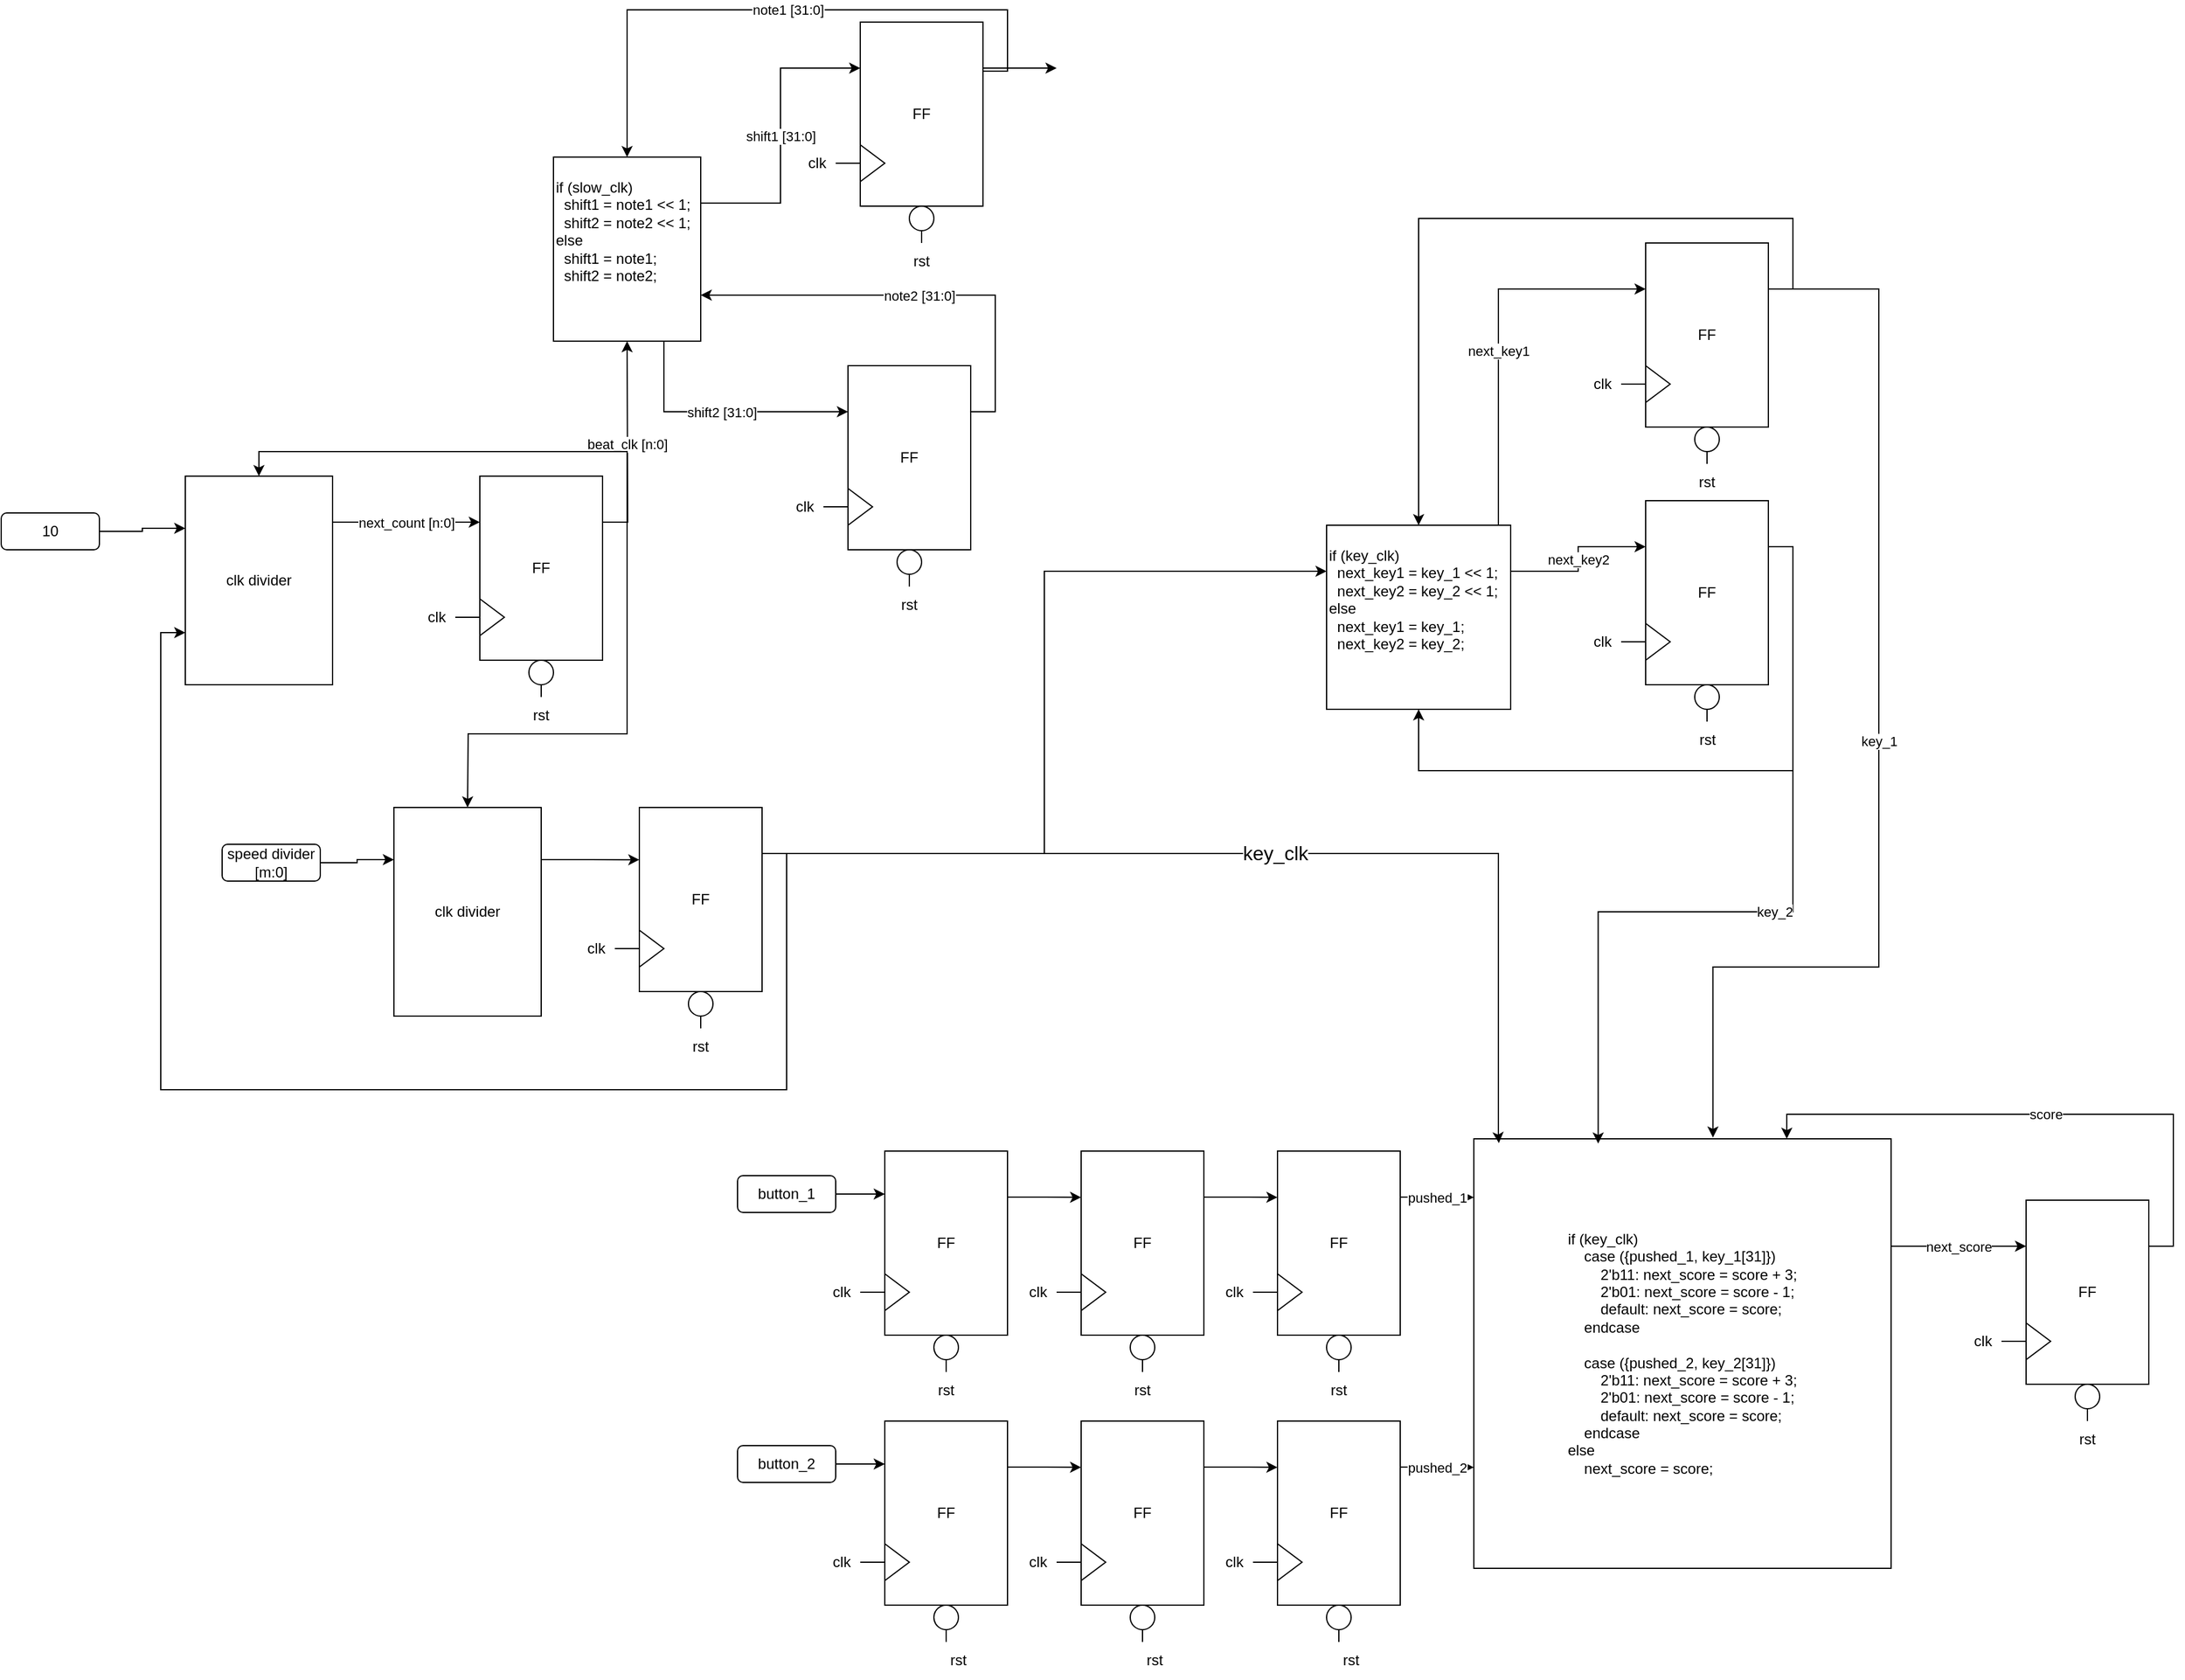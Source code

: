 <mxfile version="21.4.0" type="github">
  <diagram name="Page-1" id="1S8q2XNDmcsXaV_S7nfN">
    <mxGraphModel dx="1984" dy="691" grid="1" gridSize="10" guides="1" tooltips="1" connect="1" arrows="1" fold="1" page="1" pageScale="1" pageWidth="850" pageHeight="1100" math="0" shadow="0">
      <root>
        <mxCell id="0" />
        <mxCell id="1" parent="0" />
        <mxCell id="_48ezdWUlMI7r6iwSk9w-1" value="" style="group" parent="1" connectable="0" vertex="1">
          <mxGeometry x="570" y="100" width="150" height="210" as="geometry" />
        </mxCell>
        <mxCell id="_48ezdWUlMI7r6iwSk9w-2" style="edgeStyle=orthogonalEdgeStyle;rounded=0;orthogonalLoop=1;jettySize=auto;html=1;exitX=1;exitY=0.25;exitDx=0;exitDy=0;" parent="_48ezdWUlMI7r6iwSk9w-1" source="_48ezdWUlMI7r6iwSk9w-3" edge="1">
          <mxGeometry relative="1" as="geometry">
            <mxPoint x="210.0" y="37.538" as="targetPoint" />
          </mxGeometry>
        </mxCell>
        <mxCell id="_48ezdWUlMI7r6iwSk9w-3" value="FF" style="rounded=0;whiteSpace=wrap;html=1;" parent="_48ezdWUlMI7r6iwSk9w-1" vertex="1">
          <mxGeometry x="50" width="100" height="150" as="geometry" />
        </mxCell>
        <mxCell id="_48ezdWUlMI7r6iwSk9w-4" value="" style="triangle;whiteSpace=wrap;html=1;" parent="_48ezdWUlMI7r6iwSk9w-1" vertex="1">
          <mxGeometry x="50" y="100" width="20" height="30" as="geometry" />
        </mxCell>
        <mxCell id="_48ezdWUlMI7r6iwSk9w-5" value="" style="ellipse;whiteSpace=wrap;html=1;aspect=fixed;" parent="_48ezdWUlMI7r6iwSk9w-1" vertex="1">
          <mxGeometry x="90" y="150" width="20" height="20" as="geometry" />
        </mxCell>
        <mxCell id="_48ezdWUlMI7r6iwSk9w-6" value="" style="endArrow=none;html=1;rounded=0;exitX=0;exitY=0.5;exitDx=0;exitDy=0;" parent="_48ezdWUlMI7r6iwSk9w-1" source="_48ezdWUlMI7r6iwSk9w-4" edge="1">
          <mxGeometry width="50" height="50" relative="1" as="geometry">
            <mxPoint x="60" y="140" as="sourcePoint" />
            <mxPoint x="30" y="115" as="targetPoint" />
          </mxGeometry>
        </mxCell>
        <mxCell id="_48ezdWUlMI7r6iwSk9w-7" value="clk" style="text;html=1;strokeColor=none;fillColor=none;align=center;verticalAlign=middle;whiteSpace=wrap;rounded=0;" parent="_48ezdWUlMI7r6iwSk9w-1" vertex="1">
          <mxGeometry y="100" width="30" height="30" as="geometry" />
        </mxCell>
        <mxCell id="_48ezdWUlMI7r6iwSk9w-8" value="rst" style="text;html=1;strokeColor=none;fillColor=none;align=center;verticalAlign=middle;whiteSpace=wrap;rounded=0;" parent="_48ezdWUlMI7r6iwSk9w-1" vertex="1">
          <mxGeometry x="85" y="180" width="30" height="30" as="geometry" />
        </mxCell>
        <mxCell id="_48ezdWUlMI7r6iwSk9w-9" value="" style="endArrow=none;html=1;rounded=0;exitX=0.5;exitY=0;exitDx=0;exitDy=0;entryX=0.5;entryY=1;entryDx=0;entryDy=0;" parent="_48ezdWUlMI7r6iwSk9w-1" source="_48ezdWUlMI7r6iwSk9w-8" target="_48ezdWUlMI7r6iwSk9w-5" edge="1">
          <mxGeometry width="50" height="50" relative="1" as="geometry">
            <mxPoint x="60" y="140" as="sourcePoint" />
            <mxPoint x="110" y="90" as="targetPoint" />
          </mxGeometry>
        </mxCell>
        <mxCell id="_48ezdWUlMI7r6iwSk9w-10" value="next_count [n:0]" style="edgeStyle=orthogonalEdgeStyle;rounded=0;orthogonalLoop=1;jettySize=auto;html=1;entryX=0;entryY=0.25;entryDx=0;entryDy=0;" parent="1" source="_48ezdWUlMI7r6iwSk9w-11" target="_48ezdWUlMI7r6iwSk9w-14" edge="1">
          <mxGeometry relative="1" as="geometry">
            <Array as="points">
              <mxPoint x="250" y="508" />
            </Array>
          </mxGeometry>
        </mxCell>
        <mxCell id="_48ezdWUlMI7r6iwSk9w-11" value="clk divider" style="rounded=0;whiteSpace=wrap;html=1;" parent="1" vertex="1">
          <mxGeometry x="70" y="470" width="120" height="170" as="geometry" />
        </mxCell>
        <mxCell id="_48ezdWUlMI7r6iwSk9w-12" value="" style="group" parent="1" connectable="0" vertex="1">
          <mxGeometry x="260" y="470" width="150" height="210" as="geometry" />
        </mxCell>
        <mxCell id="_48ezdWUlMI7r6iwSk9w-13" value="beat_clk [n:0]" style="edgeStyle=orthogonalEdgeStyle;rounded=0;orthogonalLoop=1;jettySize=auto;html=1;exitX=1;exitY=0.25;exitDx=0;exitDy=0;" parent="_48ezdWUlMI7r6iwSk9w-12" source="_48ezdWUlMI7r6iwSk9w-14" edge="1">
          <mxGeometry relative="1" as="geometry">
            <mxPoint x="170" y="-110" as="targetPoint" />
          </mxGeometry>
        </mxCell>
        <mxCell id="7CatKWjEML8j9O0Hms15-1" style="edgeStyle=orthogonalEdgeStyle;rounded=0;hachureGap=4;orthogonalLoop=1;jettySize=auto;html=1;exitX=1;exitY=0.25;exitDx=0;exitDy=0;fontFamily=Architects Daughter;fontSource=https%3A%2F%2Ffonts.googleapis.com%2Fcss%3Ffamily%3DArchitects%2BDaughter;fontSize=16;" edge="1" parent="_48ezdWUlMI7r6iwSk9w-12" source="_48ezdWUlMI7r6iwSk9w-14">
          <mxGeometry relative="1" as="geometry">
            <mxPoint x="40" y="270" as="targetPoint" />
          </mxGeometry>
        </mxCell>
        <mxCell id="_48ezdWUlMI7r6iwSk9w-14" value="FF" style="rounded=0;whiteSpace=wrap;html=1;" parent="_48ezdWUlMI7r6iwSk9w-12" vertex="1">
          <mxGeometry x="50" width="100" height="150" as="geometry" />
        </mxCell>
        <mxCell id="_48ezdWUlMI7r6iwSk9w-15" value="" style="triangle;whiteSpace=wrap;html=1;" parent="_48ezdWUlMI7r6iwSk9w-12" vertex="1">
          <mxGeometry x="50" y="100" width="20" height="30" as="geometry" />
        </mxCell>
        <mxCell id="_48ezdWUlMI7r6iwSk9w-16" value="" style="ellipse;whiteSpace=wrap;html=1;aspect=fixed;" parent="_48ezdWUlMI7r6iwSk9w-12" vertex="1">
          <mxGeometry x="90" y="150" width="20" height="20" as="geometry" />
        </mxCell>
        <mxCell id="_48ezdWUlMI7r6iwSk9w-17" value="" style="endArrow=none;html=1;rounded=0;exitX=0;exitY=0.5;exitDx=0;exitDy=0;" parent="_48ezdWUlMI7r6iwSk9w-12" source="_48ezdWUlMI7r6iwSk9w-15" edge="1">
          <mxGeometry width="50" height="50" relative="1" as="geometry">
            <mxPoint x="60" y="140" as="sourcePoint" />
            <mxPoint x="30" y="115" as="targetPoint" />
          </mxGeometry>
        </mxCell>
        <mxCell id="_48ezdWUlMI7r6iwSk9w-18" value="clk" style="text;html=1;strokeColor=none;fillColor=none;align=center;verticalAlign=middle;whiteSpace=wrap;rounded=0;" parent="_48ezdWUlMI7r6iwSk9w-12" vertex="1">
          <mxGeometry y="100" width="30" height="30" as="geometry" />
        </mxCell>
        <mxCell id="_48ezdWUlMI7r6iwSk9w-19" value="rst" style="text;html=1;strokeColor=none;fillColor=none;align=center;verticalAlign=middle;whiteSpace=wrap;rounded=0;" parent="_48ezdWUlMI7r6iwSk9w-12" vertex="1">
          <mxGeometry x="85" y="180" width="30" height="30" as="geometry" />
        </mxCell>
        <mxCell id="_48ezdWUlMI7r6iwSk9w-20" value="" style="endArrow=none;html=1;rounded=0;exitX=0.5;exitY=0;exitDx=0;exitDy=0;entryX=0.5;entryY=1;entryDx=0;entryDy=0;" parent="_48ezdWUlMI7r6iwSk9w-12" source="_48ezdWUlMI7r6iwSk9w-19" target="_48ezdWUlMI7r6iwSk9w-16" edge="1">
          <mxGeometry width="50" height="50" relative="1" as="geometry">
            <mxPoint x="60" y="140" as="sourcePoint" />
            <mxPoint x="110" y="90" as="targetPoint" />
          </mxGeometry>
        </mxCell>
        <mxCell id="_48ezdWUlMI7r6iwSk9w-21" style="edgeStyle=orthogonalEdgeStyle;rounded=0;orthogonalLoop=1;jettySize=auto;html=1;entryX=0;entryY=0.25;entryDx=0;entryDy=0;" parent="1" source="_48ezdWUlMI7r6iwSk9w-22" target="7CatKWjEML8j9O0Hms15-13" edge="1">
          <mxGeometry relative="1" as="geometry" />
        </mxCell>
        <mxCell id="_48ezdWUlMI7r6iwSk9w-22" value="speed divider [m:0]" style="text;html=1;strokeColor=default;fillColor=none;align=center;verticalAlign=middle;whiteSpace=wrap;rounded=1;" parent="1" vertex="1">
          <mxGeometry x="100" y="770" width="80" height="30" as="geometry" />
        </mxCell>
        <mxCell id="_48ezdWUlMI7r6iwSk9w-23" style="edgeStyle=orthogonalEdgeStyle;rounded=0;orthogonalLoop=1;jettySize=auto;html=1;exitX=1;exitY=0.25;exitDx=0;exitDy=0;entryX=0.5;entryY=0;entryDx=0;entryDy=0;" parent="1" source="_48ezdWUlMI7r6iwSk9w-14" target="_48ezdWUlMI7r6iwSk9w-11" edge="1">
          <mxGeometry relative="1" as="geometry">
            <Array as="points">
              <mxPoint x="430" y="508" />
              <mxPoint x="430" y="450" />
              <mxPoint x="130" y="450" />
            </Array>
          </mxGeometry>
        </mxCell>
        <mxCell id="_48ezdWUlMI7r6iwSk9w-24" value="shift2 [31:0]" style="edgeStyle=orthogonalEdgeStyle;rounded=0;orthogonalLoop=1;jettySize=auto;html=1;exitX=0.75;exitY=1;exitDx=0;exitDy=0;entryX=0;entryY=0.25;entryDx=0;entryDy=0;" parent="1" source="_48ezdWUlMI7r6iwSk9w-26" target="_48ezdWUlMI7r6iwSk9w-29" edge="1">
          <mxGeometry relative="1" as="geometry" />
        </mxCell>
        <mxCell id="_48ezdWUlMI7r6iwSk9w-25" value="shift1 [31:0]" style="edgeStyle=orthogonalEdgeStyle;rounded=0;orthogonalLoop=1;jettySize=auto;html=1;exitX=1;exitY=0.25;exitDx=0;exitDy=0;entryX=0;entryY=0.25;entryDx=0;entryDy=0;" parent="1" source="_48ezdWUlMI7r6iwSk9w-26" target="_48ezdWUlMI7r6iwSk9w-3" edge="1">
          <mxGeometry relative="1" as="geometry" />
        </mxCell>
        <mxCell id="_48ezdWUlMI7r6iwSk9w-26" value="&lt;div align=&quot;left&quot;&gt;if (slow_clk)&lt;/div&gt;&lt;div align=&quot;left&quot;&gt;&amp;nbsp; shift1 = note1 &amp;lt;&amp;lt; 1;&lt;/div&gt;&lt;div align=&quot;left&quot;&gt;&amp;nbsp; shift2 = note2 &amp;lt;&amp;lt; 1;&lt;/div&gt;&lt;div align=&quot;left&quot;&gt;else&lt;/div&gt;&lt;div align=&quot;left&quot;&gt;&amp;nbsp; shift1 = note1;&lt;/div&gt;&lt;div align=&quot;left&quot;&gt;&amp;nbsp; shift2 = note2;&lt;br&gt;&lt;/div&gt;&lt;div align=&quot;left&quot;&gt;&lt;br&gt;&lt;/div&gt;&lt;div align=&quot;left&quot;&gt;&lt;br&gt;&lt;/div&gt;" style="rounded=0;whiteSpace=wrap;html=1;align=left;" parent="1" vertex="1">
          <mxGeometry x="370" y="210" width="120" height="150" as="geometry" />
        </mxCell>
        <mxCell id="_48ezdWUlMI7r6iwSk9w-27" value="" style="group" parent="1" connectable="0" vertex="1">
          <mxGeometry x="560" y="380" width="150" height="210" as="geometry" />
        </mxCell>
        <mxCell id="_48ezdWUlMI7r6iwSk9w-29" value="FF" style="rounded=0;whiteSpace=wrap;html=1;" parent="_48ezdWUlMI7r6iwSk9w-27" vertex="1">
          <mxGeometry x="50" width="100" height="150" as="geometry" />
        </mxCell>
        <mxCell id="_48ezdWUlMI7r6iwSk9w-30" value="" style="triangle;whiteSpace=wrap;html=1;" parent="_48ezdWUlMI7r6iwSk9w-27" vertex="1">
          <mxGeometry x="50" y="100" width="20" height="30" as="geometry" />
        </mxCell>
        <mxCell id="_48ezdWUlMI7r6iwSk9w-32" value="" style="endArrow=none;html=1;rounded=0;exitX=0;exitY=0.5;exitDx=0;exitDy=0;" parent="_48ezdWUlMI7r6iwSk9w-27" source="_48ezdWUlMI7r6iwSk9w-30" edge="1">
          <mxGeometry width="50" height="50" relative="1" as="geometry">
            <mxPoint x="60" y="140" as="sourcePoint" />
            <mxPoint x="30" y="115" as="targetPoint" />
          </mxGeometry>
        </mxCell>
        <mxCell id="_48ezdWUlMI7r6iwSk9w-33" value="clk" style="text;html=1;strokeColor=none;fillColor=none;align=center;verticalAlign=middle;whiteSpace=wrap;rounded=0;" parent="_48ezdWUlMI7r6iwSk9w-27" vertex="1">
          <mxGeometry y="100" width="30" height="30" as="geometry" />
        </mxCell>
        <mxCell id="_48ezdWUlMI7r6iwSk9w-34" value="rst" style="text;html=1;strokeColor=none;fillColor=none;align=center;verticalAlign=middle;whiteSpace=wrap;rounded=0;" parent="_48ezdWUlMI7r6iwSk9w-27" vertex="1">
          <mxGeometry x="85" y="180" width="30" height="30" as="geometry" />
        </mxCell>
        <mxCell id="_48ezdWUlMI7r6iwSk9w-31" value="" style="ellipse;whiteSpace=wrap;html=1;aspect=fixed;" parent="_48ezdWUlMI7r6iwSk9w-27" vertex="1">
          <mxGeometry x="90" y="150" width="20" height="20" as="geometry" />
        </mxCell>
        <mxCell id="_48ezdWUlMI7r6iwSk9w-35" value="" style="endArrow=none;html=1;rounded=0;exitX=0.5;exitY=0;exitDx=0;exitDy=0;entryX=0.5;entryY=1;entryDx=0;entryDy=0;" parent="_48ezdWUlMI7r6iwSk9w-27" target="_48ezdWUlMI7r6iwSk9w-31" edge="1">
          <mxGeometry width="50" height="50" relative="1" as="geometry">
            <mxPoint x="100" y="180" as="sourcePoint" />
            <mxPoint x="110" y="90" as="targetPoint" />
          </mxGeometry>
        </mxCell>
        <mxCell id="_48ezdWUlMI7r6iwSk9w-36" value="note2 [31:0]" style="edgeStyle=orthogonalEdgeStyle;rounded=0;orthogonalLoop=1;jettySize=auto;html=1;exitX=1;exitY=0.25;exitDx=0;exitDy=0;entryX=1;entryY=0.75;entryDx=0;entryDy=0;" parent="1" source="_48ezdWUlMI7r6iwSk9w-29" target="_48ezdWUlMI7r6iwSk9w-26" edge="1">
          <mxGeometry relative="1" as="geometry">
            <Array as="points">
              <mxPoint x="730" y="418" />
              <mxPoint x="730" y="322" />
            </Array>
          </mxGeometry>
        </mxCell>
        <mxCell id="_48ezdWUlMI7r6iwSk9w-37" value="note1 [31:0]" style="edgeStyle=orthogonalEdgeStyle;rounded=0;orthogonalLoop=1;jettySize=auto;html=1;exitX=1;exitY=0.25;exitDx=0;exitDy=0;entryX=0.5;entryY=0;entryDx=0;entryDy=0;" parent="1" source="_48ezdWUlMI7r6iwSk9w-3" target="_48ezdWUlMI7r6iwSk9w-26" edge="1">
          <mxGeometry relative="1" as="geometry">
            <Array as="points">
              <mxPoint x="720" y="140" />
              <mxPoint x="740" y="140" />
              <mxPoint x="740" y="90" />
              <mxPoint x="430" y="90" />
            </Array>
          </mxGeometry>
        </mxCell>
        <mxCell id="7CatKWjEML8j9O0Hms15-3" value="" style="group" connectable="0" vertex="1" parent="1">
          <mxGeometry x="390" y="740" width="150" height="210" as="geometry" />
        </mxCell>
        <mxCell id="7CatKWjEML8j9O0Hms15-6" value="FF" style="rounded=0;whiteSpace=wrap;html=1;" vertex="1" parent="7CatKWjEML8j9O0Hms15-3">
          <mxGeometry x="50" width="100" height="150" as="geometry" />
        </mxCell>
        <mxCell id="7CatKWjEML8j9O0Hms15-7" value="" style="triangle;whiteSpace=wrap;html=1;" vertex="1" parent="7CatKWjEML8j9O0Hms15-3">
          <mxGeometry x="50" y="100" width="20" height="30" as="geometry" />
        </mxCell>
        <mxCell id="7CatKWjEML8j9O0Hms15-8" value="" style="ellipse;whiteSpace=wrap;html=1;aspect=fixed;" vertex="1" parent="7CatKWjEML8j9O0Hms15-3">
          <mxGeometry x="90" y="150" width="20" height="20" as="geometry" />
        </mxCell>
        <mxCell id="7CatKWjEML8j9O0Hms15-9" value="" style="endArrow=none;html=1;rounded=0;exitX=0;exitY=0.5;exitDx=0;exitDy=0;" edge="1" parent="7CatKWjEML8j9O0Hms15-3" source="7CatKWjEML8j9O0Hms15-7">
          <mxGeometry width="50" height="50" relative="1" as="geometry">
            <mxPoint x="60" y="140" as="sourcePoint" />
            <mxPoint x="30" y="115" as="targetPoint" />
          </mxGeometry>
        </mxCell>
        <mxCell id="7CatKWjEML8j9O0Hms15-10" value="clk" style="text;html=1;strokeColor=none;fillColor=none;align=center;verticalAlign=middle;whiteSpace=wrap;rounded=0;" vertex="1" parent="7CatKWjEML8j9O0Hms15-3">
          <mxGeometry y="100" width="30" height="30" as="geometry" />
        </mxCell>
        <mxCell id="7CatKWjEML8j9O0Hms15-11" value="rst" style="text;html=1;strokeColor=none;fillColor=none;align=center;verticalAlign=middle;whiteSpace=wrap;rounded=0;" vertex="1" parent="7CatKWjEML8j9O0Hms15-3">
          <mxGeometry x="85" y="180" width="30" height="30" as="geometry" />
        </mxCell>
        <mxCell id="7CatKWjEML8j9O0Hms15-12" value="" style="endArrow=none;html=1;rounded=0;exitX=0.5;exitY=0;exitDx=0;exitDy=0;entryX=0.5;entryY=1;entryDx=0;entryDy=0;" edge="1" parent="7CatKWjEML8j9O0Hms15-3" source="7CatKWjEML8j9O0Hms15-11" target="7CatKWjEML8j9O0Hms15-8">
          <mxGeometry width="50" height="50" relative="1" as="geometry">
            <mxPoint x="60" y="140" as="sourcePoint" />
            <mxPoint x="110" y="90" as="targetPoint" />
          </mxGeometry>
        </mxCell>
        <mxCell id="7CatKWjEML8j9O0Hms15-14" style="edgeStyle=orthogonalEdgeStyle;rounded=0;hachureGap=4;orthogonalLoop=1;jettySize=auto;html=1;exitX=1;exitY=0.25;exitDx=0;exitDy=0;entryX=0;entryY=0.284;entryDx=0;entryDy=0;entryPerimeter=0;fontFamily=Architects Daughter;fontSource=https%3A%2F%2Ffonts.googleapis.com%2Fcss%3Ffamily%3DArchitects%2BDaughter;fontSize=16;" edge="1" parent="1" source="7CatKWjEML8j9O0Hms15-13" target="7CatKWjEML8j9O0Hms15-6">
          <mxGeometry relative="1" as="geometry" />
        </mxCell>
        <mxCell id="7CatKWjEML8j9O0Hms15-13" value="clk divider" style="rounded=0;whiteSpace=wrap;html=1;" vertex="1" parent="1">
          <mxGeometry x="240" y="740" width="120" height="170" as="geometry" />
        </mxCell>
        <mxCell id="7CatKWjEML8j9O0Hms15-19" style="edgeStyle=orthogonalEdgeStyle;rounded=0;hachureGap=4;orthogonalLoop=1;jettySize=auto;html=1;entryX=0;entryY=0.25;entryDx=0;entryDy=0;fontFamily=Architects Daughter;fontSource=https%3A%2F%2Ffonts.googleapis.com%2Fcss%3Ffamily%3DArchitects%2BDaughter;fontSize=16;" edge="1" parent="1" source="7CatKWjEML8j9O0Hms15-18" target="_48ezdWUlMI7r6iwSk9w-11">
          <mxGeometry relative="1" as="geometry" />
        </mxCell>
        <mxCell id="7CatKWjEML8j9O0Hms15-18" value="10" style="text;html=1;strokeColor=default;fillColor=none;align=center;verticalAlign=middle;whiteSpace=wrap;rounded=1;" vertex="1" parent="1">
          <mxGeometry x="-80" y="500" width="80" height="30" as="geometry" />
        </mxCell>
        <mxCell id="7CatKWjEML8j9O0Hms15-22" style="edgeStyle=orthogonalEdgeStyle;rounded=0;orthogonalLoop=1;jettySize=auto;html=1;exitX=1;exitY=0.25;exitDx=0;exitDy=0;entryX=0;entryY=0.75;entryDx=0;entryDy=0;" edge="1" parent="1" source="7CatKWjEML8j9O0Hms15-6" target="_48ezdWUlMI7r6iwSk9w-11">
          <mxGeometry relative="1" as="geometry">
            <Array as="points">
              <mxPoint x="560" y="778" />
              <mxPoint x="560" y="970" />
              <mxPoint x="50" y="970" />
              <mxPoint x="50" y="598" />
            </Array>
          </mxGeometry>
        </mxCell>
        <mxCell id="7CatKWjEML8j9O0Hms15-23" value="" style="group" connectable="0" vertex="1" parent="1">
          <mxGeometry x="590" y="1020" width="150" height="210" as="geometry" />
        </mxCell>
        <mxCell id="7CatKWjEML8j9O0Hms15-24" style="edgeStyle=orthogonalEdgeStyle;rounded=0;orthogonalLoop=1;jettySize=auto;html=1;exitX=1;exitY=0.25;exitDx=0;exitDy=0;" edge="1" parent="7CatKWjEML8j9O0Hms15-23" source="7CatKWjEML8j9O0Hms15-25">
          <mxGeometry relative="1" as="geometry">
            <mxPoint x="210" y="37.714" as="targetPoint" />
          </mxGeometry>
        </mxCell>
        <mxCell id="7CatKWjEML8j9O0Hms15-25" value="FF" style="rounded=0;whiteSpace=wrap;html=1;" vertex="1" parent="7CatKWjEML8j9O0Hms15-23">
          <mxGeometry x="50" width="100" height="150" as="geometry" />
        </mxCell>
        <mxCell id="7CatKWjEML8j9O0Hms15-26" value="" style="triangle;whiteSpace=wrap;html=1;" vertex="1" parent="7CatKWjEML8j9O0Hms15-23">
          <mxGeometry x="50" y="100" width="20" height="30" as="geometry" />
        </mxCell>
        <mxCell id="7CatKWjEML8j9O0Hms15-27" value="" style="ellipse;whiteSpace=wrap;html=1;aspect=fixed;" vertex="1" parent="7CatKWjEML8j9O0Hms15-23">
          <mxGeometry x="90" y="150" width="20" height="20" as="geometry" />
        </mxCell>
        <mxCell id="7CatKWjEML8j9O0Hms15-28" value="" style="endArrow=none;html=1;rounded=0;exitX=0;exitY=0.5;exitDx=0;exitDy=0;" edge="1" parent="7CatKWjEML8j9O0Hms15-23" source="7CatKWjEML8j9O0Hms15-26">
          <mxGeometry width="50" height="50" relative="1" as="geometry">
            <mxPoint x="60" y="140" as="sourcePoint" />
            <mxPoint x="30" y="115" as="targetPoint" />
          </mxGeometry>
        </mxCell>
        <mxCell id="7CatKWjEML8j9O0Hms15-29" value="clk" style="text;html=1;strokeColor=none;fillColor=none;align=center;verticalAlign=middle;whiteSpace=wrap;rounded=0;" vertex="1" parent="7CatKWjEML8j9O0Hms15-23">
          <mxGeometry y="100" width="30" height="30" as="geometry" />
        </mxCell>
        <mxCell id="7CatKWjEML8j9O0Hms15-30" value="rst" style="text;html=1;strokeColor=none;fillColor=none;align=center;verticalAlign=middle;whiteSpace=wrap;rounded=0;" vertex="1" parent="7CatKWjEML8j9O0Hms15-23">
          <mxGeometry x="85" y="180" width="30" height="30" as="geometry" />
        </mxCell>
        <mxCell id="7CatKWjEML8j9O0Hms15-31" value="" style="endArrow=none;html=1;rounded=0;exitX=0.5;exitY=0;exitDx=0;exitDy=0;entryX=0.5;entryY=1;entryDx=0;entryDy=0;" edge="1" parent="7CatKWjEML8j9O0Hms15-23" source="7CatKWjEML8j9O0Hms15-30" target="7CatKWjEML8j9O0Hms15-27">
          <mxGeometry width="50" height="50" relative="1" as="geometry">
            <mxPoint x="60" y="140" as="sourcePoint" />
            <mxPoint x="110" y="90" as="targetPoint" />
          </mxGeometry>
        </mxCell>
        <mxCell id="7CatKWjEML8j9O0Hms15-32" value="" style="group" connectable="0" vertex="1" parent="1">
          <mxGeometry x="750" y="1020" width="150" height="210" as="geometry" />
        </mxCell>
        <mxCell id="7CatKWjEML8j9O0Hms15-33" style="edgeStyle=orthogonalEdgeStyle;rounded=0;orthogonalLoop=1;jettySize=auto;html=1;exitX=1;exitY=0.25;exitDx=0;exitDy=0;" edge="1" parent="7CatKWjEML8j9O0Hms15-32" source="7CatKWjEML8j9O0Hms15-34">
          <mxGeometry relative="1" as="geometry">
            <mxPoint x="210" y="37.714" as="targetPoint" />
          </mxGeometry>
        </mxCell>
        <mxCell id="7CatKWjEML8j9O0Hms15-34" value="FF" style="rounded=0;whiteSpace=wrap;html=1;" vertex="1" parent="7CatKWjEML8j9O0Hms15-32">
          <mxGeometry x="50" width="100" height="150" as="geometry" />
        </mxCell>
        <mxCell id="7CatKWjEML8j9O0Hms15-35" value="" style="triangle;whiteSpace=wrap;html=1;" vertex="1" parent="7CatKWjEML8j9O0Hms15-32">
          <mxGeometry x="50" y="100" width="20" height="30" as="geometry" />
        </mxCell>
        <mxCell id="7CatKWjEML8j9O0Hms15-36" value="" style="ellipse;whiteSpace=wrap;html=1;aspect=fixed;" vertex="1" parent="7CatKWjEML8j9O0Hms15-32">
          <mxGeometry x="90" y="150" width="20" height="20" as="geometry" />
        </mxCell>
        <mxCell id="7CatKWjEML8j9O0Hms15-37" value="" style="endArrow=none;html=1;rounded=0;exitX=0;exitY=0.5;exitDx=0;exitDy=0;" edge="1" parent="7CatKWjEML8j9O0Hms15-32" source="7CatKWjEML8j9O0Hms15-35">
          <mxGeometry width="50" height="50" relative="1" as="geometry">
            <mxPoint x="60" y="140" as="sourcePoint" />
            <mxPoint x="30" y="115" as="targetPoint" />
          </mxGeometry>
        </mxCell>
        <mxCell id="7CatKWjEML8j9O0Hms15-38" value="clk" style="text;html=1;strokeColor=none;fillColor=none;align=center;verticalAlign=middle;whiteSpace=wrap;rounded=0;" vertex="1" parent="7CatKWjEML8j9O0Hms15-32">
          <mxGeometry y="100" width="30" height="30" as="geometry" />
        </mxCell>
        <mxCell id="7CatKWjEML8j9O0Hms15-39" value="rst" style="text;html=1;strokeColor=none;fillColor=none;align=center;verticalAlign=middle;whiteSpace=wrap;rounded=0;" vertex="1" parent="7CatKWjEML8j9O0Hms15-32">
          <mxGeometry x="85" y="180" width="30" height="30" as="geometry" />
        </mxCell>
        <mxCell id="7CatKWjEML8j9O0Hms15-40" value="" style="endArrow=none;html=1;rounded=0;exitX=0.5;exitY=0;exitDx=0;exitDy=0;entryX=0.5;entryY=1;entryDx=0;entryDy=0;" edge="1" parent="7CatKWjEML8j9O0Hms15-32" source="7CatKWjEML8j9O0Hms15-39" target="7CatKWjEML8j9O0Hms15-36">
          <mxGeometry width="50" height="50" relative="1" as="geometry">
            <mxPoint x="60" y="140" as="sourcePoint" />
            <mxPoint x="110" y="90" as="targetPoint" />
          </mxGeometry>
        </mxCell>
        <mxCell id="7CatKWjEML8j9O0Hms15-41" value="" style="group" connectable="0" vertex="1" parent="1">
          <mxGeometry x="910" y="1020" width="150" height="210" as="geometry" />
        </mxCell>
        <mxCell id="7CatKWjEML8j9O0Hms15-42" value="pushed_1" style="edgeStyle=orthogonalEdgeStyle;rounded=0;orthogonalLoop=1;jettySize=auto;html=1;exitX=1;exitY=0.25;exitDx=0;exitDy=0;" edge="1" parent="7CatKWjEML8j9O0Hms15-41" source="7CatKWjEML8j9O0Hms15-43">
          <mxGeometry relative="1" as="geometry">
            <mxPoint x="210" y="37.714" as="targetPoint" />
          </mxGeometry>
        </mxCell>
        <mxCell id="7CatKWjEML8j9O0Hms15-43" value="FF" style="rounded=0;whiteSpace=wrap;html=1;" vertex="1" parent="7CatKWjEML8j9O0Hms15-41">
          <mxGeometry x="50" width="100" height="150" as="geometry" />
        </mxCell>
        <mxCell id="7CatKWjEML8j9O0Hms15-44" value="" style="triangle;whiteSpace=wrap;html=1;" vertex="1" parent="7CatKWjEML8j9O0Hms15-41">
          <mxGeometry x="50" y="100" width="20" height="30" as="geometry" />
        </mxCell>
        <mxCell id="7CatKWjEML8j9O0Hms15-45" value="" style="ellipse;whiteSpace=wrap;html=1;aspect=fixed;" vertex="1" parent="7CatKWjEML8j9O0Hms15-41">
          <mxGeometry x="90" y="150" width="20" height="20" as="geometry" />
        </mxCell>
        <mxCell id="7CatKWjEML8j9O0Hms15-46" value="" style="endArrow=none;html=1;rounded=0;exitX=0;exitY=0.5;exitDx=0;exitDy=0;" edge="1" parent="7CatKWjEML8j9O0Hms15-41" source="7CatKWjEML8j9O0Hms15-44">
          <mxGeometry width="50" height="50" relative="1" as="geometry">
            <mxPoint x="60" y="140" as="sourcePoint" />
            <mxPoint x="30" y="115" as="targetPoint" />
          </mxGeometry>
        </mxCell>
        <mxCell id="7CatKWjEML8j9O0Hms15-47" value="clk" style="text;html=1;strokeColor=none;fillColor=none;align=center;verticalAlign=middle;whiteSpace=wrap;rounded=0;" vertex="1" parent="7CatKWjEML8j9O0Hms15-41">
          <mxGeometry y="100" width="30" height="30" as="geometry" />
        </mxCell>
        <mxCell id="7CatKWjEML8j9O0Hms15-48" value="rst" style="text;html=1;strokeColor=none;fillColor=none;align=center;verticalAlign=middle;whiteSpace=wrap;rounded=0;" vertex="1" parent="7CatKWjEML8j9O0Hms15-41">
          <mxGeometry x="85" y="180" width="30" height="30" as="geometry" />
        </mxCell>
        <mxCell id="7CatKWjEML8j9O0Hms15-49" value="" style="endArrow=none;html=1;rounded=0;exitX=0.5;exitY=0;exitDx=0;exitDy=0;entryX=0.5;entryY=1;entryDx=0;entryDy=0;" edge="1" parent="7CatKWjEML8j9O0Hms15-41" source="7CatKWjEML8j9O0Hms15-48" target="7CatKWjEML8j9O0Hms15-45">
          <mxGeometry width="50" height="50" relative="1" as="geometry">
            <mxPoint x="60" y="140" as="sourcePoint" />
            <mxPoint x="110" y="90" as="targetPoint" />
          </mxGeometry>
        </mxCell>
        <mxCell id="7CatKWjEML8j9O0Hms15-60" style="edgeStyle=orthogonalEdgeStyle;rounded=0;orthogonalLoop=1;jettySize=auto;html=1;" edge="1" parent="1" source="7CatKWjEML8j9O0Hms15-59">
          <mxGeometry relative="1" as="geometry">
            <mxPoint x="640" y="1055" as="targetPoint" />
          </mxGeometry>
        </mxCell>
        <mxCell id="7CatKWjEML8j9O0Hms15-59" value="button_1" style="text;html=1;strokeColor=default;fillColor=none;align=center;verticalAlign=middle;whiteSpace=wrap;rounded=1;" vertex="1" parent="1">
          <mxGeometry x="520" y="1040" width="80" height="30" as="geometry" />
        </mxCell>
        <mxCell id="7CatKWjEML8j9O0Hms15-61" value="" style="group" connectable="0" vertex="1" parent="1">
          <mxGeometry x="600" y="1240" width="150" height="210" as="geometry" />
        </mxCell>
        <mxCell id="7CatKWjEML8j9O0Hms15-62" style="edgeStyle=orthogonalEdgeStyle;rounded=0;orthogonalLoop=1;jettySize=auto;html=1;exitX=1;exitY=0.25;exitDx=0;exitDy=0;" edge="1" parent="7CatKWjEML8j9O0Hms15-61" source="7CatKWjEML8j9O0Hms15-63">
          <mxGeometry relative="1" as="geometry">
            <mxPoint x="200" y="37.714" as="targetPoint" />
          </mxGeometry>
        </mxCell>
        <mxCell id="7CatKWjEML8j9O0Hms15-63" value="FF" style="rounded=0;whiteSpace=wrap;html=1;" vertex="1" parent="7CatKWjEML8j9O0Hms15-61">
          <mxGeometry x="40" width="100" height="150" as="geometry" />
        </mxCell>
        <mxCell id="7CatKWjEML8j9O0Hms15-64" value="" style="triangle;whiteSpace=wrap;html=1;" vertex="1" parent="7CatKWjEML8j9O0Hms15-61">
          <mxGeometry x="40" y="100" width="20" height="30" as="geometry" />
        </mxCell>
        <mxCell id="7CatKWjEML8j9O0Hms15-65" value="" style="ellipse;whiteSpace=wrap;html=1;aspect=fixed;" vertex="1" parent="7CatKWjEML8j9O0Hms15-61">
          <mxGeometry x="80" y="150" width="20" height="20" as="geometry" />
        </mxCell>
        <mxCell id="7CatKWjEML8j9O0Hms15-66" value="" style="endArrow=none;html=1;rounded=0;exitX=0;exitY=0.5;exitDx=0;exitDy=0;" edge="1" parent="7CatKWjEML8j9O0Hms15-61" source="7CatKWjEML8j9O0Hms15-64">
          <mxGeometry width="50" height="50" relative="1" as="geometry">
            <mxPoint x="50" y="140" as="sourcePoint" />
            <mxPoint x="20" y="115" as="targetPoint" />
          </mxGeometry>
        </mxCell>
        <mxCell id="7CatKWjEML8j9O0Hms15-67" value="clk" style="text;html=1;strokeColor=none;fillColor=none;align=center;verticalAlign=middle;whiteSpace=wrap;rounded=0;" vertex="1" parent="7CatKWjEML8j9O0Hms15-61">
          <mxGeometry x="-10" y="100" width="30" height="30" as="geometry" />
        </mxCell>
        <mxCell id="7CatKWjEML8j9O0Hms15-68" value="rst" style="text;html=1;strokeColor=none;fillColor=none;align=center;verticalAlign=middle;whiteSpace=wrap;rounded=0;" vertex="1" parent="7CatKWjEML8j9O0Hms15-61">
          <mxGeometry x="85" y="180" width="30" height="30" as="geometry" />
        </mxCell>
        <mxCell id="7CatKWjEML8j9O0Hms15-69" value="" style="endArrow=none;html=1;rounded=0;exitX=0.5;exitY=0;exitDx=0;exitDy=0;entryX=0.5;entryY=1;entryDx=0;entryDy=0;" edge="1" parent="7CatKWjEML8j9O0Hms15-61" target="7CatKWjEML8j9O0Hms15-65">
          <mxGeometry width="50" height="50" relative="1" as="geometry">
            <mxPoint x="90" y="180" as="sourcePoint" />
            <mxPoint x="100" y="90" as="targetPoint" />
          </mxGeometry>
        </mxCell>
        <mxCell id="7CatKWjEML8j9O0Hms15-70" value="" style="group" connectable="0" vertex="1" parent="1">
          <mxGeometry x="760" y="1240" width="150" height="210" as="geometry" />
        </mxCell>
        <mxCell id="7CatKWjEML8j9O0Hms15-71" style="edgeStyle=orthogonalEdgeStyle;rounded=0;orthogonalLoop=1;jettySize=auto;html=1;exitX=1;exitY=0.25;exitDx=0;exitDy=0;" edge="1" parent="7CatKWjEML8j9O0Hms15-70" source="7CatKWjEML8j9O0Hms15-72">
          <mxGeometry relative="1" as="geometry">
            <mxPoint x="200" y="37.714" as="targetPoint" />
          </mxGeometry>
        </mxCell>
        <mxCell id="7CatKWjEML8j9O0Hms15-72" value="FF" style="rounded=0;whiteSpace=wrap;html=1;" vertex="1" parent="7CatKWjEML8j9O0Hms15-70">
          <mxGeometry x="40" width="100" height="150" as="geometry" />
        </mxCell>
        <mxCell id="7CatKWjEML8j9O0Hms15-73" value="" style="triangle;whiteSpace=wrap;html=1;" vertex="1" parent="7CatKWjEML8j9O0Hms15-70">
          <mxGeometry x="40" y="100" width="20" height="30" as="geometry" />
        </mxCell>
        <mxCell id="7CatKWjEML8j9O0Hms15-74" value="" style="ellipse;whiteSpace=wrap;html=1;aspect=fixed;" vertex="1" parent="7CatKWjEML8j9O0Hms15-70">
          <mxGeometry x="80" y="150" width="20" height="20" as="geometry" />
        </mxCell>
        <mxCell id="7CatKWjEML8j9O0Hms15-75" value="" style="endArrow=none;html=1;rounded=0;exitX=0;exitY=0.5;exitDx=0;exitDy=0;" edge="1" parent="7CatKWjEML8j9O0Hms15-70" source="7CatKWjEML8j9O0Hms15-73">
          <mxGeometry width="50" height="50" relative="1" as="geometry">
            <mxPoint x="50" y="140" as="sourcePoint" />
            <mxPoint x="20" y="115" as="targetPoint" />
          </mxGeometry>
        </mxCell>
        <mxCell id="7CatKWjEML8j9O0Hms15-76" value="clk" style="text;html=1;strokeColor=none;fillColor=none;align=center;verticalAlign=middle;whiteSpace=wrap;rounded=0;" vertex="1" parent="7CatKWjEML8j9O0Hms15-70">
          <mxGeometry x="-10" y="100" width="30" height="30" as="geometry" />
        </mxCell>
        <mxCell id="7CatKWjEML8j9O0Hms15-77" value="rst" style="text;html=1;strokeColor=none;fillColor=none;align=center;verticalAlign=middle;whiteSpace=wrap;rounded=0;" vertex="1" parent="7CatKWjEML8j9O0Hms15-70">
          <mxGeometry x="85" y="180" width="30" height="30" as="geometry" />
        </mxCell>
        <mxCell id="7CatKWjEML8j9O0Hms15-78" value="" style="endArrow=none;html=1;rounded=0;exitX=0.5;exitY=0;exitDx=0;exitDy=0;entryX=0.5;entryY=1;entryDx=0;entryDy=0;" edge="1" parent="7CatKWjEML8j9O0Hms15-70" target="7CatKWjEML8j9O0Hms15-74">
          <mxGeometry width="50" height="50" relative="1" as="geometry">
            <mxPoint x="90" y="180" as="sourcePoint" />
            <mxPoint x="100" y="90" as="targetPoint" />
          </mxGeometry>
        </mxCell>
        <mxCell id="7CatKWjEML8j9O0Hms15-79" value="" style="group" connectable="0" vertex="1" parent="1">
          <mxGeometry x="920" y="1240" width="150" height="210" as="geometry" />
        </mxCell>
        <mxCell id="7CatKWjEML8j9O0Hms15-80" value="pushed_2" style="edgeStyle=orthogonalEdgeStyle;rounded=0;orthogonalLoop=1;jettySize=auto;html=1;exitX=1;exitY=0.25;exitDx=0;exitDy=0;" edge="1" parent="7CatKWjEML8j9O0Hms15-79" source="7CatKWjEML8j9O0Hms15-81">
          <mxGeometry relative="1" as="geometry">
            <mxPoint x="200" y="37.714" as="targetPoint" />
          </mxGeometry>
        </mxCell>
        <mxCell id="7CatKWjEML8j9O0Hms15-81" value="FF" style="rounded=0;whiteSpace=wrap;html=1;" vertex="1" parent="7CatKWjEML8j9O0Hms15-79">
          <mxGeometry x="40" width="100" height="150" as="geometry" />
        </mxCell>
        <mxCell id="7CatKWjEML8j9O0Hms15-82" value="" style="triangle;whiteSpace=wrap;html=1;" vertex="1" parent="7CatKWjEML8j9O0Hms15-79">
          <mxGeometry x="40" y="100" width="20" height="30" as="geometry" />
        </mxCell>
        <mxCell id="7CatKWjEML8j9O0Hms15-83" value="" style="ellipse;whiteSpace=wrap;html=1;aspect=fixed;" vertex="1" parent="7CatKWjEML8j9O0Hms15-79">
          <mxGeometry x="80" y="150" width="20" height="20" as="geometry" />
        </mxCell>
        <mxCell id="7CatKWjEML8j9O0Hms15-84" value="" style="endArrow=none;html=1;rounded=0;exitX=0;exitY=0.5;exitDx=0;exitDy=0;" edge="1" parent="7CatKWjEML8j9O0Hms15-79" source="7CatKWjEML8j9O0Hms15-82">
          <mxGeometry width="50" height="50" relative="1" as="geometry">
            <mxPoint x="50" y="140" as="sourcePoint" />
            <mxPoint x="20" y="115" as="targetPoint" />
          </mxGeometry>
        </mxCell>
        <mxCell id="7CatKWjEML8j9O0Hms15-85" value="clk" style="text;html=1;strokeColor=none;fillColor=none;align=center;verticalAlign=middle;whiteSpace=wrap;rounded=0;" vertex="1" parent="7CatKWjEML8j9O0Hms15-79">
          <mxGeometry x="-10" y="100" width="30" height="30" as="geometry" />
        </mxCell>
        <mxCell id="7CatKWjEML8j9O0Hms15-86" value="rst" style="text;html=1;strokeColor=none;fillColor=none;align=center;verticalAlign=middle;whiteSpace=wrap;rounded=0;" vertex="1" parent="7CatKWjEML8j9O0Hms15-79">
          <mxGeometry x="85" y="180" width="30" height="30" as="geometry" />
        </mxCell>
        <mxCell id="7CatKWjEML8j9O0Hms15-87" value="" style="endArrow=none;html=1;rounded=0;exitX=0.5;exitY=0;exitDx=0;exitDy=0;entryX=0.5;entryY=1;entryDx=0;entryDy=0;" edge="1" parent="7CatKWjEML8j9O0Hms15-79" target="7CatKWjEML8j9O0Hms15-83">
          <mxGeometry width="50" height="50" relative="1" as="geometry">
            <mxPoint x="90" y="180" as="sourcePoint" />
            <mxPoint x="100" y="90" as="targetPoint" />
          </mxGeometry>
        </mxCell>
        <mxCell id="7CatKWjEML8j9O0Hms15-88" style="edgeStyle=orthogonalEdgeStyle;rounded=0;orthogonalLoop=1;jettySize=auto;html=1;" edge="1" parent="1" source="7CatKWjEML8j9O0Hms15-89">
          <mxGeometry relative="1" as="geometry">
            <mxPoint x="640" y="1275" as="targetPoint" />
          </mxGeometry>
        </mxCell>
        <mxCell id="7CatKWjEML8j9O0Hms15-89" value="button_2" style="text;html=1;strokeColor=default;fillColor=none;align=center;verticalAlign=middle;whiteSpace=wrap;rounded=1;" vertex="1" parent="1">
          <mxGeometry x="520" y="1260" width="80" height="30" as="geometry" />
        </mxCell>
        <mxCell id="7CatKWjEML8j9O0Hms15-102" value="next_score" style="edgeStyle=orthogonalEdgeStyle;rounded=0;orthogonalLoop=1;jettySize=auto;html=1;exitX=1;exitY=0.25;exitDx=0;exitDy=0;entryX=0;entryY=0.25;entryDx=0;entryDy=0;" edge="1" parent="1" source="7CatKWjEML8j9O0Hms15-90" target="7CatKWjEML8j9O0Hms15-95">
          <mxGeometry relative="1" as="geometry" />
        </mxCell>
        <mxCell id="7CatKWjEML8j9O0Hms15-90" value="&lt;div style=&quot;text-align: left;&quot;&gt;&lt;span style=&quot;background-color: initial;&quot;&gt;if (key_clk)&lt;/span&gt;&lt;/div&gt;&lt;div style=&quot;text-align: left;&quot;&gt;&lt;span style=&quot;background-color: initial;&quot;&gt;&lt;span style=&quot;&quot;&gt;&lt;span style=&quot;white-space: pre;&quot;&gt;&amp;nbsp;&amp;nbsp;&amp;nbsp;&amp;nbsp;&lt;/span&gt;&lt;/span&gt;case ({pushed_1, key_1[31]})&lt;/span&gt;&lt;/div&gt;&lt;div style=&quot;text-align: left;&quot;&gt;&lt;span style=&quot;background-color: initial;&quot;&gt;&lt;span style=&quot;&quot;&gt;&lt;span style=&quot;white-space: pre;&quot;&gt;&amp;nbsp;&amp;nbsp;&amp;nbsp;&amp;nbsp;&lt;/span&gt;&lt;span style=&quot;&quot;&gt;&lt;span style=&quot;white-space: pre;&quot;&gt;&amp;nbsp;&amp;nbsp;&amp;nbsp;&amp;nbsp;&lt;/span&gt;&lt;/span&gt;2&lt;/span&gt;&#39;b11: next_score = score + 3;&lt;br&gt;&lt;/span&gt;&lt;/div&gt;&lt;div style=&quot;text-align: left;&quot;&gt;&lt;span style=&quot;background-color: initial;&quot;&gt;&lt;span style=&quot;&quot;&gt;&lt;span style=&quot;white-space: pre;&quot;&gt;&amp;nbsp;&amp;nbsp;&amp;nbsp;&amp;nbsp;&lt;/span&gt;&lt;/span&gt;&lt;span style=&quot;&quot;&gt;&lt;span style=&quot;white-space: pre;&quot;&gt;&amp;nbsp;&amp;nbsp;&amp;nbsp;&amp;nbsp;&lt;/span&gt;&lt;/span&gt;2&#39;b01: next_score = score - 1;&lt;br&gt;&lt;/span&gt;&lt;/div&gt;&lt;div style=&quot;text-align: left;&quot;&gt;&lt;span style=&quot;background-color: initial;&quot;&gt;&lt;span style=&quot;&quot;&gt;&lt;span style=&quot;white-space: pre;&quot;&gt;&amp;nbsp;&amp;nbsp;&amp;nbsp;&amp;nbsp;&lt;/span&gt;&lt;/span&gt;&lt;span style=&quot;&quot;&gt;&lt;span style=&quot;white-space: pre;&quot;&gt;&amp;nbsp;&amp;nbsp;&amp;nbsp;&amp;nbsp;&lt;/span&gt;&lt;/span&gt;default: next_score = score;&lt;br&gt;&lt;/span&gt;&lt;/div&gt;&lt;div style=&quot;text-align: left;&quot;&gt;&lt;span style=&quot;background-color: initial;&quot;&gt;&lt;span style=&quot;&quot;&gt;&lt;span style=&quot;white-space: pre;&quot;&gt;&amp;nbsp;&amp;nbsp;&amp;nbsp;&amp;nbsp;&lt;/span&gt;&lt;/span&gt;endcase&lt;br&gt;&lt;/span&gt;&lt;/div&gt;&lt;div style=&quot;text-align: left;&quot;&gt;&lt;span style=&quot;background-color: initial;&quot;&gt;&lt;br&gt;&lt;/span&gt;&lt;/div&gt;&lt;div style=&quot;text-align: left;&quot;&gt;&lt;div&gt;&amp;nbsp; &amp;nbsp; case ({pushed_2, key_2[31]})&lt;span style=&quot;background-color: initial;&quot;&gt;&lt;/span&gt;&lt;/div&gt;&lt;div&gt;&lt;span style=&quot;background-color: initial;&quot;&gt;&lt;span style=&quot;&quot;&gt;&lt;span style=&quot;white-space: pre;&quot;&gt;&amp;nbsp;&amp;nbsp;&amp;nbsp;&amp;nbsp;&lt;/span&gt;&lt;span style=&quot;&quot;&gt;&lt;span style=&quot;white-space: pre;&quot;&gt;&amp;nbsp;&amp;nbsp;&amp;nbsp;&amp;nbsp;&lt;/span&gt;&lt;/span&gt;2&lt;/span&gt;&#39;b11: next_score = score + 3;&lt;br&gt;&lt;/span&gt;&lt;/div&gt;&lt;div&gt;&lt;span style=&quot;background-color: initial;&quot;&gt;&lt;span style=&quot;&quot;&gt;&lt;span style=&quot;white-space: pre;&quot;&gt;&amp;nbsp;&amp;nbsp;&amp;nbsp;&amp;nbsp;&lt;/span&gt;&lt;/span&gt;&lt;span style=&quot;&quot;&gt;&lt;span style=&quot;white-space: pre;&quot;&gt;&amp;nbsp;&amp;nbsp;&amp;nbsp;&amp;nbsp;&lt;/span&gt;&lt;/span&gt;2&#39;b01: next_score = score - 1;&lt;br&gt;&lt;/span&gt;&lt;/div&gt;&lt;div&gt;&lt;span style=&quot;background-color: initial;&quot;&gt;&lt;span style=&quot;&quot;&gt;&lt;span style=&quot;white-space: pre;&quot;&gt;&amp;nbsp;&amp;nbsp;&amp;nbsp;&amp;nbsp;&lt;/span&gt;&lt;/span&gt;&lt;span style=&quot;&quot;&gt;&lt;span style=&quot;white-space: pre;&quot;&gt;&amp;nbsp;&amp;nbsp;&amp;nbsp;&amp;nbsp;&lt;/span&gt;&lt;/span&gt;default: next_score = score;&lt;br&gt;&lt;/span&gt;&lt;/div&gt;&lt;div&gt;&lt;span style=&quot;background-color: initial;&quot;&gt;&lt;span style=&quot;&quot;&gt;&lt;span style=&quot;white-space: pre;&quot;&gt;&amp;nbsp;&amp;nbsp;&amp;nbsp;&amp;nbsp;&lt;/span&gt;&lt;/span&gt;endcase&lt;/span&gt;&lt;/div&gt;&lt;/div&gt;&lt;div style=&quot;text-align: left;&quot;&gt;&lt;span style=&quot;background-color: initial;&quot;&gt;else&lt;/span&gt;&lt;/div&gt;&lt;div style=&quot;text-align: left;&quot;&gt;&lt;span style=&quot;background-color: initial;&quot;&gt;&lt;span style=&quot;&quot;&gt;&lt;span style=&quot;white-space: pre;&quot;&gt;&amp;nbsp;&amp;nbsp;&amp;nbsp;&amp;nbsp;&lt;/span&gt;&lt;/span&gt;next_score = score;&lt;br&gt;&lt;/span&gt;&lt;/div&gt;" style="rounded=0;whiteSpace=wrap;html=1;" vertex="1" parent="1">
          <mxGeometry x="1120" y="1010" width="340" height="350" as="geometry" />
        </mxCell>
        <mxCell id="7CatKWjEML8j9O0Hms15-16" value="&lt;font face=&quot;Helvetica&quot;&gt;key_clk&lt;/font&gt;" style="edgeStyle=orthogonalEdgeStyle;rounded=0;hachureGap=4;orthogonalLoop=1;jettySize=auto;html=1;exitX=1;exitY=0.25;exitDx=0;exitDy=0;fontFamily=Architects Daughter;fontSource=https%3A%2F%2Ffonts.googleapis.com%2Fcss%3Ffamily%3DArchitects%2BDaughter;fontSize=16;entryX=0.06;entryY=0.01;entryDx=0;entryDy=0;entryPerimeter=0;" edge="1" parent="1" source="7CatKWjEML8j9O0Hms15-6" target="7CatKWjEML8j9O0Hms15-90">
          <mxGeometry relative="1" as="geometry">
            <mxPoint x="1290" y="1000" as="targetPoint" />
            <Array as="points">
              <mxPoint x="1140" y="777" />
              <mxPoint x="1140" y="1008" />
            </Array>
          </mxGeometry>
        </mxCell>
        <mxCell id="7CatKWjEML8j9O0Hms15-93" value="" style="group" connectable="0" vertex="1" parent="1">
          <mxGeometry x="1520" y="1060" width="150" height="210" as="geometry" />
        </mxCell>
        <mxCell id="7CatKWjEML8j9O0Hms15-95" value="FF" style="rounded=0;whiteSpace=wrap;html=1;" vertex="1" parent="7CatKWjEML8j9O0Hms15-93">
          <mxGeometry x="50" width="100" height="150" as="geometry" />
        </mxCell>
        <mxCell id="7CatKWjEML8j9O0Hms15-96" value="" style="triangle;whiteSpace=wrap;html=1;" vertex="1" parent="7CatKWjEML8j9O0Hms15-93">
          <mxGeometry x="50" y="100" width="20" height="30" as="geometry" />
        </mxCell>
        <mxCell id="7CatKWjEML8j9O0Hms15-97" value="" style="ellipse;whiteSpace=wrap;html=1;aspect=fixed;" vertex="1" parent="7CatKWjEML8j9O0Hms15-93">
          <mxGeometry x="90" y="150" width="20" height="20" as="geometry" />
        </mxCell>
        <mxCell id="7CatKWjEML8j9O0Hms15-98" value="" style="endArrow=none;html=1;rounded=0;exitX=0;exitY=0.5;exitDx=0;exitDy=0;" edge="1" parent="7CatKWjEML8j9O0Hms15-93" source="7CatKWjEML8j9O0Hms15-96">
          <mxGeometry width="50" height="50" relative="1" as="geometry">
            <mxPoint x="60" y="140" as="sourcePoint" />
            <mxPoint x="30" y="115" as="targetPoint" />
          </mxGeometry>
        </mxCell>
        <mxCell id="7CatKWjEML8j9O0Hms15-99" value="clk" style="text;html=1;strokeColor=none;fillColor=none;align=center;verticalAlign=middle;whiteSpace=wrap;rounded=0;" vertex="1" parent="7CatKWjEML8j9O0Hms15-93">
          <mxGeometry y="100" width="30" height="30" as="geometry" />
        </mxCell>
        <mxCell id="7CatKWjEML8j9O0Hms15-100" value="rst" style="text;html=1;strokeColor=none;fillColor=none;align=center;verticalAlign=middle;whiteSpace=wrap;rounded=0;" vertex="1" parent="7CatKWjEML8j9O0Hms15-93">
          <mxGeometry x="85" y="180" width="30" height="30" as="geometry" />
        </mxCell>
        <mxCell id="7CatKWjEML8j9O0Hms15-101" value="" style="endArrow=none;html=1;rounded=0;exitX=0.5;exitY=0;exitDx=0;exitDy=0;entryX=0.5;entryY=1;entryDx=0;entryDy=0;" edge="1" parent="7CatKWjEML8j9O0Hms15-93" source="7CatKWjEML8j9O0Hms15-100" target="7CatKWjEML8j9O0Hms15-97">
          <mxGeometry width="50" height="50" relative="1" as="geometry">
            <mxPoint x="60" y="140" as="sourcePoint" />
            <mxPoint x="110" y="90" as="targetPoint" />
          </mxGeometry>
        </mxCell>
        <mxCell id="7CatKWjEML8j9O0Hms15-94" value="score" style="edgeStyle=orthogonalEdgeStyle;rounded=0;orthogonalLoop=1;jettySize=auto;html=1;exitX=1;exitY=0.25;exitDx=0;exitDy=0;entryX=0.75;entryY=0;entryDx=0;entryDy=0;" edge="1" parent="1" source="7CatKWjEML8j9O0Hms15-95" target="7CatKWjEML8j9O0Hms15-90">
          <mxGeometry relative="1" as="geometry">
            <mxPoint x="1730" y="1097.714" as="targetPoint" />
            <Array as="points">
              <mxPoint x="1690" y="1097" />
              <mxPoint x="1690" y="990" />
              <mxPoint x="1375" y="990" />
            </Array>
          </mxGeometry>
        </mxCell>
        <mxCell id="7CatKWjEML8j9O0Hms15-107" style="edgeStyle=orthogonalEdgeStyle;rounded=0;orthogonalLoop=1;jettySize=auto;html=1;exitX=1;exitY=0.25;exitDx=0;exitDy=0;entryX=0;entryY=0.25;entryDx=0;entryDy=0;" edge="1" parent="1" source="7CatKWjEML8j9O0Hms15-6" target="7CatKWjEML8j9O0Hms15-106">
          <mxGeometry relative="1" as="geometry" />
        </mxCell>
        <mxCell id="7CatKWjEML8j9O0Hms15-108" value="" style="group" connectable="0" vertex="1" parent="1">
          <mxGeometry x="880" y="560" width="320" height="210" as="geometry" />
        </mxCell>
        <mxCell id="7CatKWjEML8j9O0Hms15-117" value="next_key2" style="edgeStyle=orthogonalEdgeStyle;rounded=0;orthogonalLoop=1;jettySize=auto;html=1;exitX=1;exitY=0.25;exitDx=0;exitDy=0;entryX=0;entryY=0.25;entryDx=0;entryDy=0;" edge="1" parent="7CatKWjEML8j9O0Hms15-108" source="7CatKWjEML8j9O0Hms15-106" target="7CatKWjEML8j9O0Hms15-110">
          <mxGeometry relative="1" as="geometry" />
        </mxCell>
        <mxCell id="7CatKWjEML8j9O0Hms15-106" value="&lt;div align=&quot;left&quot;&gt;if (key_clk)&lt;/div&gt;&lt;div align=&quot;left&quot;&gt;&amp;nbsp; next_key1 = key_1 &amp;lt;&amp;lt; 1;&lt;/div&gt;&lt;div align=&quot;left&quot;&gt;&amp;nbsp; next_key2 = key_2 &amp;lt;&amp;lt; 1;&lt;/div&gt;&lt;div align=&quot;left&quot;&gt;else&lt;/div&gt;&lt;div align=&quot;left&quot;&gt;&amp;nbsp; next_key1 = key_1;&lt;/div&gt;&lt;div align=&quot;left&quot;&gt;&amp;nbsp; next_key2 = key_2;&lt;br&gt;&lt;/div&gt;&lt;div align=&quot;left&quot;&gt;&lt;br&gt;&lt;/div&gt;&lt;div align=&quot;left&quot;&gt;&lt;br&gt;&lt;/div&gt;" style="rounded=0;whiteSpace=wrap;html=1;align=left;" vertex="1" parent="7CatKWjEML8j9O0Hms15-108">
          <mxGeometry x="120" y="-50" width="150" height="150" as="geometry" />
        </mxCell>
        <mxCell id="7CatKWjEML8j9O0Hms15-130" style="edgeStyle=orthogonalEdgeStyle;rounded=0;orthogonalLoop=1;jettySize=auto;html=1;exitX=1;exitY=0.25;exitDx=0;exitDy=0;entryX=0.5;entryY=1;entryDx=0;entryDy=0;" edge="1" parent="7CatKWjEML8j9O0Hms15-108" source="7CatKWjEML8j9O0Hms15-110" target="7CatKWjEML8j9O0Hms15-106">
          <mxGeometry relative="1" as="geometry">
            <Array as="points">
              <mxPoint x="500" y="-32" />
              <mxPoint x="500" y="150" />
              <mxPoint x="195" y="150" />
            </Array>
          </mxGeometry>
        </mxCell>
        <mxCell id="7CatKWjEML8j9O0Hms15-110" value="FF" style="rounded=0;whiteSpace=wrap;html=1;" vertex="1" parent="7CatKWjEML8j9O0Hms15-108">
          <mxGeometry x="380" y="-70" width="100" height="150" as="geometry" />
        </mxCell>
        <mxCell id="7CatKWjEML8j9O0Hms15-111" value="" style="triangle;whiteSpace=wrap;html=1;" vertex="1" parent="7CatKWjEML8j9O0Hms15-108">
          <mxGeometry x="380" y="30" width="20" height="30" as="geometry" />
        </mxCell>
        <mxCell id="7CatKWjEML8j9O0Hms15-112" value="" style="ellipse;whiteSpace=wrap;html=1;aspect=fixed;" vertex="1" parent="7CatKWjEML8j9O0Hms15-108">
          <mxGeometry x="420" y="80" width="20" height="20" as="geometry" />
        </mxCell>
        <mxCell id="7CatKWjEML8j9O0Hms15-113" value="" style="endArrow=none;html=1;rounded=0;exitX=0;exitY=0.5;exitDx=0;exitDy=0;" edge="1" parent="7CatKWjEML8j9O0Hms15-108" source="7CatKWjEML8j9O0Hms15-111">
          <mxGeometry width="50" height="50" relative="1" as="geometry">
            <mxPoint x="390" y="70" as="sourcePoint" />
            <mxPoint x="360" y="45" as="targetPoint" />
          </mxGeometry>
        </mxCell>
        <mxCell id="7CatKWjEML8j9O0Hms15-114" value="clk" style="text;html=1;strokeColor=none;fillColor=none;align=center;verticalAlign=middle;whiteSpace=wrap;rounded=0;" vertex="1" parent="7CatKWjEML8j9O0Hms15-108">
          <mxGeometry x="330" y="30" width="30" height="30" as="geometry" />
        </mxCell>
        <mxCell id="7CatKWjEML8j9O0Hms15-116" value="" style="endArrow=none;html=1;rounded=0;exitX=0.5;exitY=0;exitDx=0;exitDy=0;entryX=0.5;entryY=1;entryDx=0;entryDy=0;" edge="1" parent="7CatKWjEML8j9O0Hms15-108" target="7CatKWjEML8j9O0Hms15-112">
          <mxGeometry width="50" height="50" relative="1" as="geometry">
            <mxPoint x="430" y="110" as="sourcePoint" />
            <mxPoint x="440" y="20" as="targetPoint" />
          </mxGeometry>
        </mxCell>
        <mxCell id="7CatKWjEML8j9O0Hms15-118" value="" style="group" connectable="0" vertex="1" parent="7CatKWjEML8j9O0Hms15-108">
          <mxGeometry x="330" y="-280" width="150" height="210" as="geometry" />
        </mxCell>
        <mxCell id="7CatKWjEML8j9O0Hms15-120" value="FF" style="rounded=0;whiteSpace=wrap;html=1;" vertex="1" parent="7CatKWjEML8j9O0Hms15-118">
          <mxGeometry x="50" width="100" height="150" as="geometry" />
        </mxCell>
        <mxCell id="7CatKWjEML8j9O0Hms15-121" value="" style="triangle;whiteSpace=wrap;html=1;" vertex="1" parent="7CatKWjEML8j9O0Hms15-118">
          <mxGeometry x="50" y="100" width="20" height="30" as="geometry" />
        </mxCell>
        <mxCell id="7CatKWjEML8j9O0Hms15-122" value="" style="ellipse;whiteSpace=wrap;html=1;aspect=fixed;" vertex="1" parent="7CatKWjEML8j9O0Hms15-118">
          <mxGeometry x="90" y="150" width="20" height="20" as="geometry" />
        </mxCell>
        <mxCell id="7CatKWjEML8j9O0Hms15-123" value="" style="endArrow=none;html=1;rounded=0;exitX=0;exitY=0.5;exitDx=0;exitDy=0;" edge="1" parent="7CatKWjEML8j9O0Hms15-118" source="7CatKWjEML8j9O0Hms15-121">
          <mxGeometry width="50" height="50" relative="1" as="geometry">
            <mxPoint x="60" y="140" as="sourcePoint" />
            <mxPoint x="30" y="115" as="targetPoint" />
          </mxGeometry>
        </mxCell>
        <mxCell id="7CatKWjEML8j9O0Hms15-124" value="clk" style="text;html=1;strokeColor=none;fillColor=none;align=center;verticalAlign=middle;whiteSpace=wrap;rounded=0;" vertex="1" parent="7CatKWjEML8j9O0Hms15-118">
          <mxGeometry y="100" width="30" height="30" as="geometry" />
        </mxCell>
        <mxCell id="7CatKWjEML8j9O0Hms15-125" value="rst" style="text;html=1;strokeColor=none;fillColor=none;align=center;verticalAlign=middle;whiteSpace=wrap;rounded=0;" vertex="1" parent="7CatKWjEML8j9O0Hms15-118">
          <mxGeometry x="85" y="180" width="30" height="30" as="geometry" />
        </mxCell>
        <mxCell id="7CatKWjEML8j9O0Hms15-126" value="" style="endArrow=none;html=1;rounded=0;exitX=0.5;exitY=0;exitDx=0;exitDy=0;entryX=0.5;entryY=1;entryDx=0;entryDy=0;" edge="1" parent="7CatKWjEML8j9O0Hms15-118" source="7CatKWjEML8j9O0Hms15-125" target="7CatKWjEML8j9O0Hms15-122">
          <mxGeometry width="50" height="50" relative="1" as="geometry">
            <mxPoint x="60" y="140" as="sourcePoint" />
            <mxPoint x="110" y="90" as="targetPoint" />
          </mxGeometry>
        </mxCell>
        <mxCell id="7CatKWjEML8j9O0Hms15-127" value="next_key1" style="edgeStyle=orthogonalEdgeStyle;rounded=0;orthogonalLoop=1;jettySize=auto;html=1;exitX=0.75;exitY=0;exitDx=0;exitDy=0;entryX=0;entryY=0.25;entryDx=0;entryDy=0;" edge="1" parent="7CatKWjEML8j9O0Hms15-108" source="7CatKWjEML8j9O0Hms15-106" target="7CatKWjEML8j9O0Hms15-120">
          <mxGeometry relative="1" as="geometry">
            <Array as="points">
              <mxPoint x="260" y="-50" />
              <mxPoint x="260" y="-242" />
            </Array>
          </mxGeometry>
        </mxCell>
        <mxCell id="7CatKWjEML8j9O0Hms15-129" style="edgeStyle=orthogonalEdgeStyle;rounded=0;orthogonalLoop=1;jettySize=auto;html=1;exitX=1;exitY=0.25;exitDx=0;exitDy=0;entryX=0.5;entryY=0;entryDx=0;entryDy=0;" edge="1" parent="7CatKWjEML8j9O0Hms15-108" source="7CatKWjEML8j9O0Hms15-120" target="7CatKWjEML8j9O0Hms15-106">
          <mxGeometry relative="1" as="geometry">
            <mxPoint x="210" y="-100" as="targetPoint" />
            <Array as="points">
              <mxPoint x="500" y="-242" />
              <mxPoint x="500" y="-300" />
              <mxPoint x="195" y="-300" />
            </Array>
          </mxGeometry>
        </mxCell>
        <mxCell id="7CatKWjEML8j9O0Hms15-119" value="key_1" style="edgeStyle=orthogonalEdgeStyle;rounded=0;orthogonalLoop=1;jettySize=auto;html=1;exitX=1;exitY=0.25;exitDx=0;exitDy=0;entryX=0.573;entryY=-0.003;entryDx=0;entryDy=0;entryPerimeter=0;" edge="1" parent="1" source="7CatKWjEML8j9O0Hms15-120" target="7CatKWjEML8j9O0Hms15-90">
          <mxGeometry relative="1" as="geometry">
            <mxPoint x="1090" y="387.714" as="targetPoint" />
            <Array as="points">
              <mxPoint x="1450" y="317" />
              <mxPoint x="1450" y="870" />
              <mxPoint x="1315" y="870" />
            </Array>
          </mxGeometry>
        </mxCell>
        <mxCell id="7CatKWjEML8j9O0Hms15-109" value="key_2" style="edgeStyle=orthogonalEdgeStyle;rounded=0;orthogonalLoop=1;jettySize=auto;html=1;exitX=1;exitY=0.25;exitDx=0;exitDy=0;entryX=0.298;entryY=0.011;entryDx=0;entryDy=0;entryPerimeter=0;" edge="1" parent="1" source="7CatKWjEML8j9O0Hms15-110" target="7CatKWjEML8j9O0Hms15-90">
          <mxGeometry relative="1" as="geometry">
            <mxPoint x="1090" y="597.714" as="targetPoint" />
          </mxGeometry>
        </mxCell>
        <mxCell id="7CatKWjEML8j9O0Hms15-154" value="rst" style="text;html=1;align=center;verticalAlign=middle;resizable=0;points=[];autosize=1;strokeColor=none;fillColor=none;" vertex="1" parent="1">
          <mxGeometry x="1290" y="670" width="40" height="30" as="geometry" />
        </mxCell>
      </root>
    </mxGraphModel>
  </diagram>
</mxfile>
